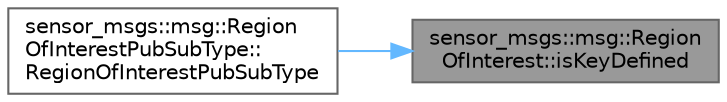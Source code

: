 digraph "sensor_msgs::msg::RegionOfInterest::isKeyDefined"
{
 // INTERACTIVE_SVG=YES
 // LATEX_PDF_SIZE
  bgcolor="transparent";
  edge [fontname=Helvetica,fontsize=10,labelfontname=Helvetica,labelfontsize=10];
  node [fontname=Helvetica,fontsize=10,shape=box,height=0.2,width=0.4];
  rankdir="RL";
  Node1 [id="Node000001",label="sensor_msgs::msg::Region\lOfInterest::isKeyDefined",height=0.2,width=0.4,color="gray40", fillcolor="grey60", style="filled", fontcolor="black",tooltip="This function tells you if the Key has been defined for this type"];
  Node1 -> Node2 [id="edge1_Node000001_Node000002",dir="back",color="steelblue1",style="solid",tooltip=" "];
  Node2 [id="Node000002",label="sensor_msgs::msg::Region\lOfInterestPubSubType::\lRegionOfInterestPubSubType",height=0.2,width=0.4,color="grey40", fillcolor="white", style="filled",URL="$d3/d0b/classsensor__msgs_1_1msg_1_1RegionOfInterestPubSubType.html#aadf841a63fc6db39685a60457429e139",tooltip=" "];
}
